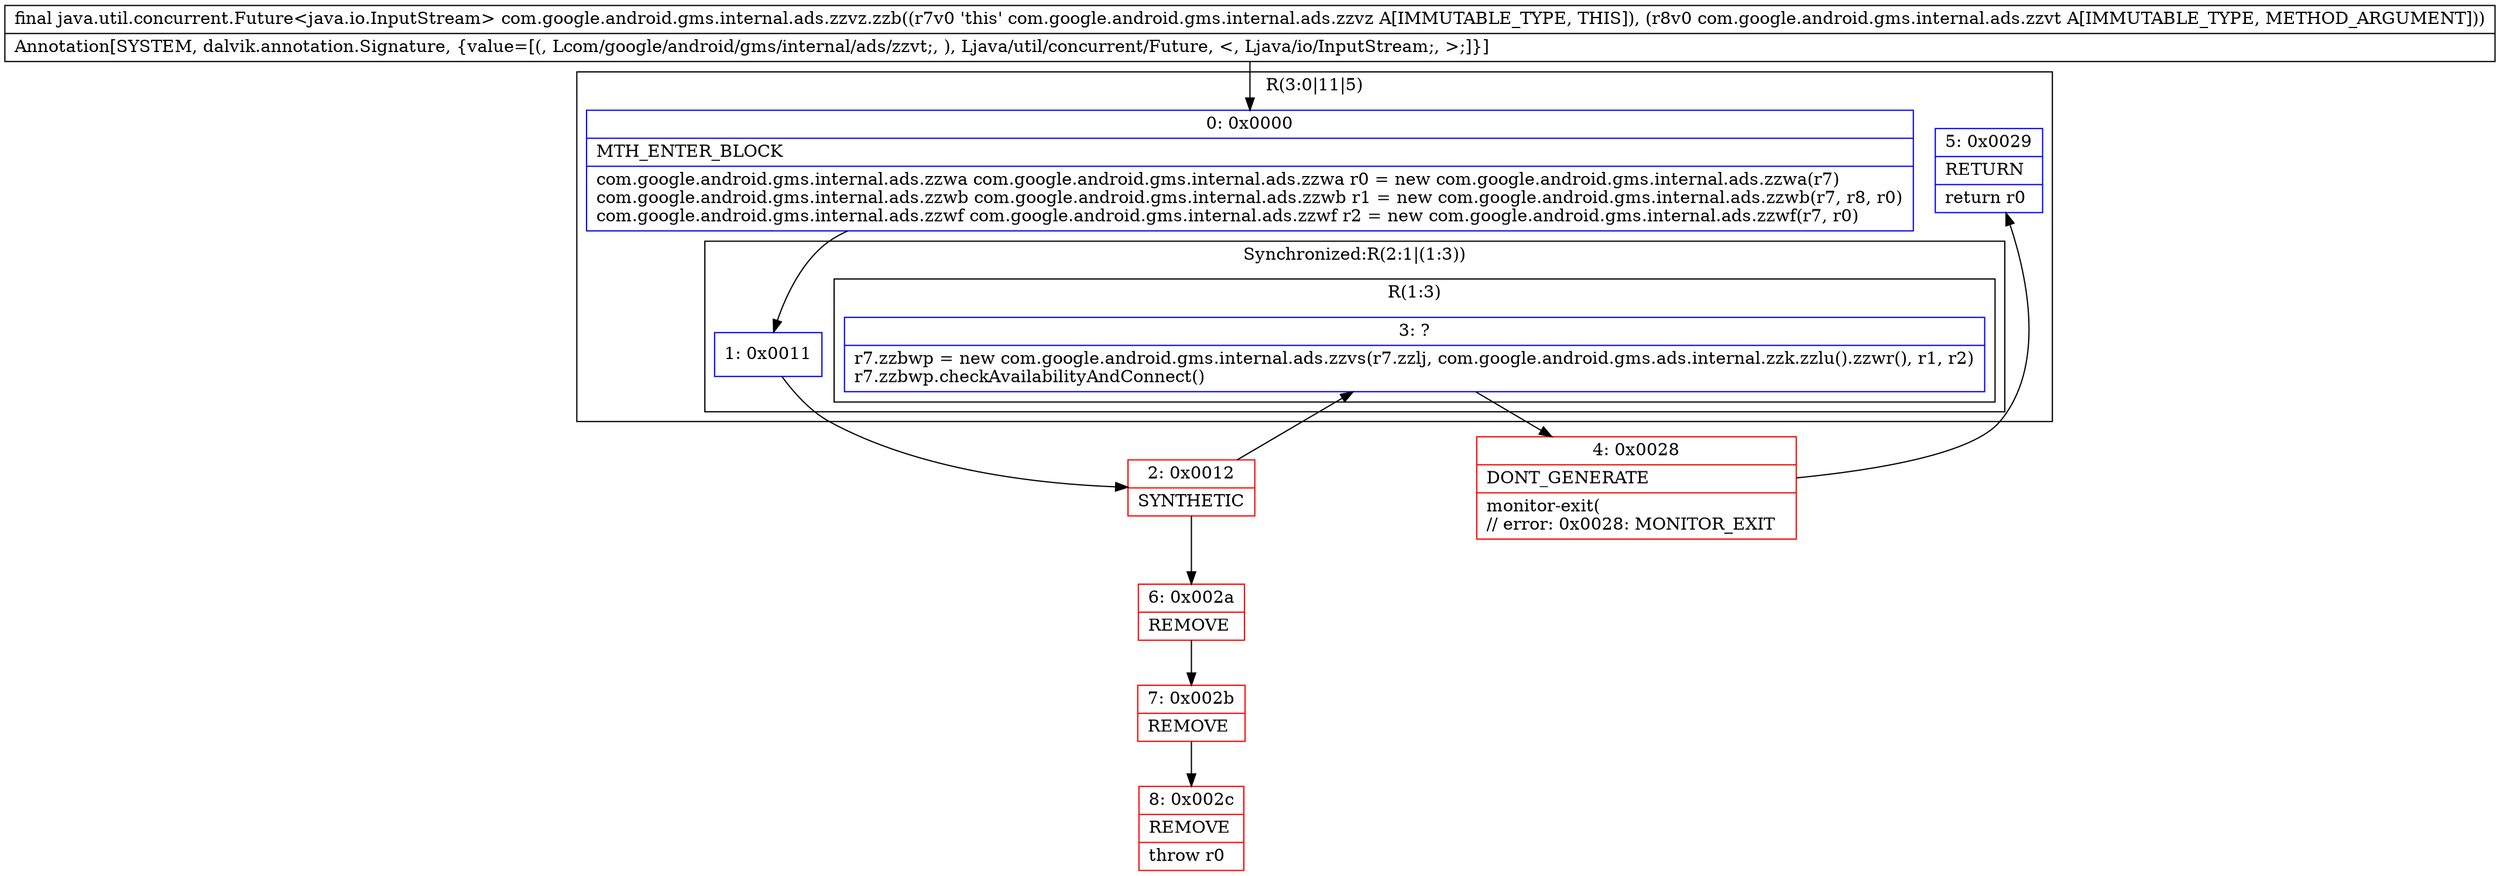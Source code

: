 digraph "CFG forcom.google.android.gms.internal.ads.zzvz.zzb(Lcom\/google\/android\/gms\/internal\/ads\/zzvt;)Ljava\/util\/concurrent\/Future;" {
subgraph cluster_Region_1494298004 {
label = "R(3:0|11|5)";
node [shape=record,color=blue];
Node_0 [shape=record,label="{0\:\ 0x0000|MTH_ENTER_BLOCK\l|com.google.android.gms.internal.ads.zzwa com.google.android.gms.internal.ads.zzwa r0 = new com.google.android.gms.internal.ads.zzwa(r7)\lcom.google.android.gms.internal.ads.zzwb com.google.android.gms.internal.ads.zzwb r1 = new com.google.android.gms.internal.ads.zzwb(r7, r8, r0)\lcom.google.android.gms.internal.ads.zzwf com.google.android.gms.internal.ads.zzwf r2 = new com.google.android.gms.internal.ads.zzwf(r7, r0)\l}"];
subgraph cluster_SynchronizedRegion_1322475339 {
label = "Synchronized:R(2:1|(1:3))";
node [shape=record,color=blue];
Node_1 [shape=record,label="{1\:\ 0x0011}"];
subgraph cluster_Region_1094233895 {
label = "R(1:3)";
node [shape=record,color=blue];
Node_3 [shape=record,label="{3\:\ ?|r7.zzbwp = new com.google.android.gms.internal.ads.zzvs(r7.zzlj, com.google.android.gms.ads.internal.zzk.zzlu().zzwr(), r1, r2)\lr7.zzbwp.checkAvailabilityAndConnect()\l}"];
}
}
Node_5 [shape=record,label="{5\:\ 0x0029|RETURN\l|return r0\l}"];
}
Node_2 [shape=record,color=red,label="{2\:\ 0x0012|SYNTHETIC\l}"];
Node_4 [shape=record,color=red,label="{4\:\ 0x0028|DONT_GENERATE\l|monitor\-exit(\l\/\/ error: 0x0028: MONITOR_EXIT  \l}"];
Node_6 [shape=record,color=red,label="{6\:\ 0x002a|REMOVE\l}"];
Node_7 [shape=record,color=red,label="{7\:\ 0x002b|REMOVE\l}"];
Node_8 [shape=record,color=red,label="{8\:\ 0x002c|REMOVE\l|throw r0\l}"];
MethodNode[shape=record,label="{final java.util.concurrent.Future\<java.io.InputStream\> com.google.android.gms.internal.ads.zzvz.zzb((r7v0 'this' com.google.android.gms.internal.ads.zzvz A[IMMUTABLE_TYPE, THIS]), (r8v0 com.google.android.gms.internal.ads.zzvt A[IMMUTABLE_TYPE, METHOD_ARGUMENT]))  | Annotation[SYSTEM, dalvik.annotation.Signature, \{value=[(, Lcom\/google\/android\/gms\/internal\/ads\/zzvt;, ), Ljava\/util\/concurrent\/Future, \<, Ljava\/io\/InputStream;, \>;]\}]\l}"];
MethodNode -> Node_0;
Node_0 -> Node_1;
Node_1 -> Node_2;
Node_3 -> Node_4;
Node_2 -> Node_3;
Node_2 -> Node_6;
Node_4 -> Node_5;
Node_6 -> Node_7;
Node_7 -> Node_8;
}

